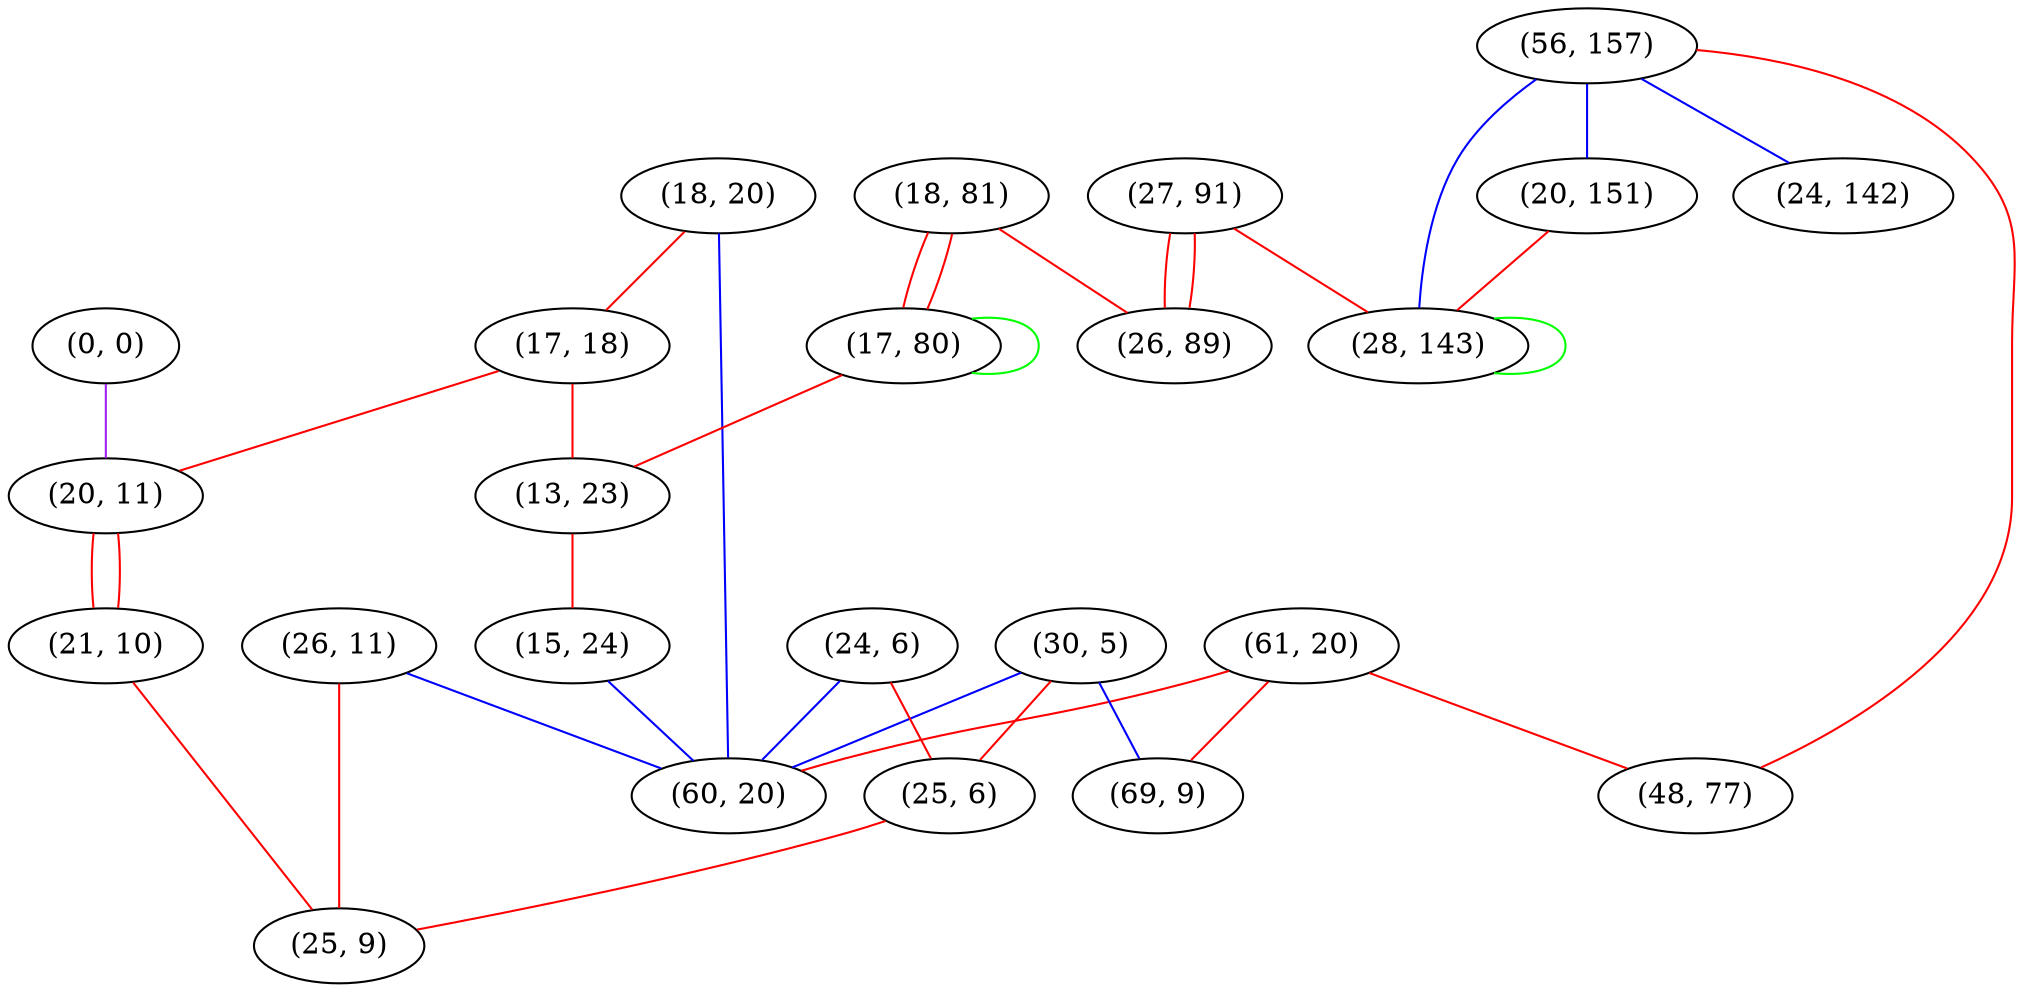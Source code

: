 graph "" {
"(56, 157)";
"(61, 20)";
"(18, 81)";
"(26, 11)";
"(27, 91)";
"(24, 142)";
"(30, 5)";
"(18, 20)";
"(69, 9)";
"(0, 0)";
"(24, 6)";
"(17, 80)";
"(48, 77)";
"(26, 89)";
"(17, 18)";
"(20, 151)";
"(13, 23)";
"(15, 24)";
"(25, 6)";
"(20, 11)";
"(28, 143)";
"(60, 20)";
"(21, 10)";
"(25, 9)";
"(56, 157)" -- "(24, 142)"  [color=blue, key=0, weight=3];
"(56, 157)" -- "(20, 151)"  [color=blue, key=0, weight=3];
"(56, 157)" -- "(48, 77)"  [color=red, key=0, weight=1];
"(56, 157)" -- "(28, 143)"  [color=blue, key=0, weight=3];
"(61, 20)" -- "(69, 9)"  [color=red, key=0, weight=1];
"(61, 20)" -- "(60, 20)"  [color=red, key=0, weight=1];
"(61, 20)" -- "(48, 77)"  [color=red, key=0, weight=1];
"(18, 81)" -- "(17, 80)"  [color=red, key=0, weight=1];
"(18, 81)" -- "(17, 80)"  [color=red, key=1, weight=1];
"(18, 81)" -- "(26, 89)"  [color=red, key=0, weight=1];
"(26, 11)" -- "(60, 20)"  [color=blue, key=0, weight=3];
"(26, 11)" -- "(25, 9)"  [color=red, key=0, weight=1];
"(27, 91)" -- "(28, 143)"  [color=red, key=0, weight=1];
"(27, 91)" -- "(26, 89)"  [color=red, key=0, weight=1];
"(27, 91)" -- "(26, 89)"  [color=red, key=1, weight=1];
"(30, 5)" -- "(69, 9)"  [color=blue, key=0, weight=3];
"(30, 5)" -- "(60, 20)"  [color=blue, key=0, weight=3];
"(30, 5)" -- "(25, 6)"  [color=red, key=0, weight=1];
"(18, 20)" -- "(17, 18)"  [color=red, key=0, weight=1];
"(18, 20)" -- "(60, 20)"  [color=blue, key=0, weight=3];
"(0, 0)" -- "(20, 11)"  [color=purple, key=0, weight=4];
"(24, 6)" -- "(60, 20)"  [color=blue, key=0, weight=3];
"(24, 6)" -- "(25, 6)"  [color=red, key=0, weight=1];
"(17, 80)" -- "(17, 80)"  [color=green, key=0, weight=2];
"(17, 80)" -- "(13, 23)"  [color=red, key=0, weight=1];
"(17, 18)" -- "(13, 23)"  [color=red, key=0, weight=1];
"(17, 18)" -- "(20, 11)"  [color=red, key=0, weight=1];
"(20, 151)" -- "(28, 143)"  [color=red, key=0, weight=1];
"(13, 23)" -- "(15, 24)"  [color=red, key=0, weight=1];
"(15, 24)" -- "(60, 20)"  [color=blue, key=0, weight=3];
"(25, 6)" -- "(25, 9)"  [color=red, key=0, weight=1];
"(20, 11)" -- "(21, 10)"  [color=red, key=0, weight=1];
"(20, 11)" -- "(21, 10)"  [color=red, key=1, weight=1];
"(28, 143)" -- "(28, 143)"  [color=green, key=0, weight=2];
"(21, 10)" -- "(25, 9)"  [color=red, key=0, weight=1];
}
